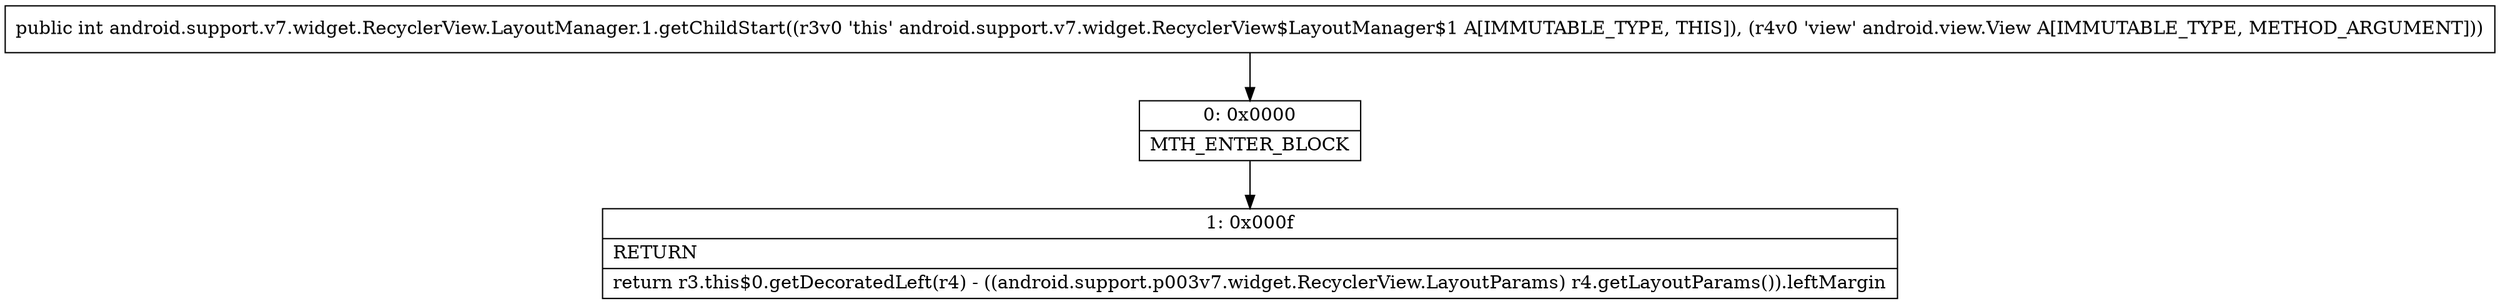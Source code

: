 digraph "CFG forandroid.support.v7.widget.RecyclerView.LayoutManager.1.getChildStart(Landroid\/view\/View;)I" {
Node_0 [shape=record,label="{0\:\ 0x0000|MTH_ENTER_BLOCK\l}"];
Node_1 [shape=record,label="{1\:\ 0x000f|RETURN\l|return r3.this$0.getDecoratedLeft(r4) \- ((android.support.p003v7.widget.RecyclerView.LayoutParams) r4.getLayoutParams()).leftMargin\l}"];
MethodNode[shape=record,label="{public int android.support.v7.widget.RecyclerView.LayoutManager.1.getChildStart((r3v0 'this' android.support.v7.widget.RecyclerView$LayoutManager$1 A[IMMUTABLE_TYPE, THIS]), (r4v0 'view' android.view.View A[IMMUTABLE_TYPE, METHOD_ARGUMENT])) }"];
MethodNode -> Node_0;
Node_0 -> Node_1;
}


